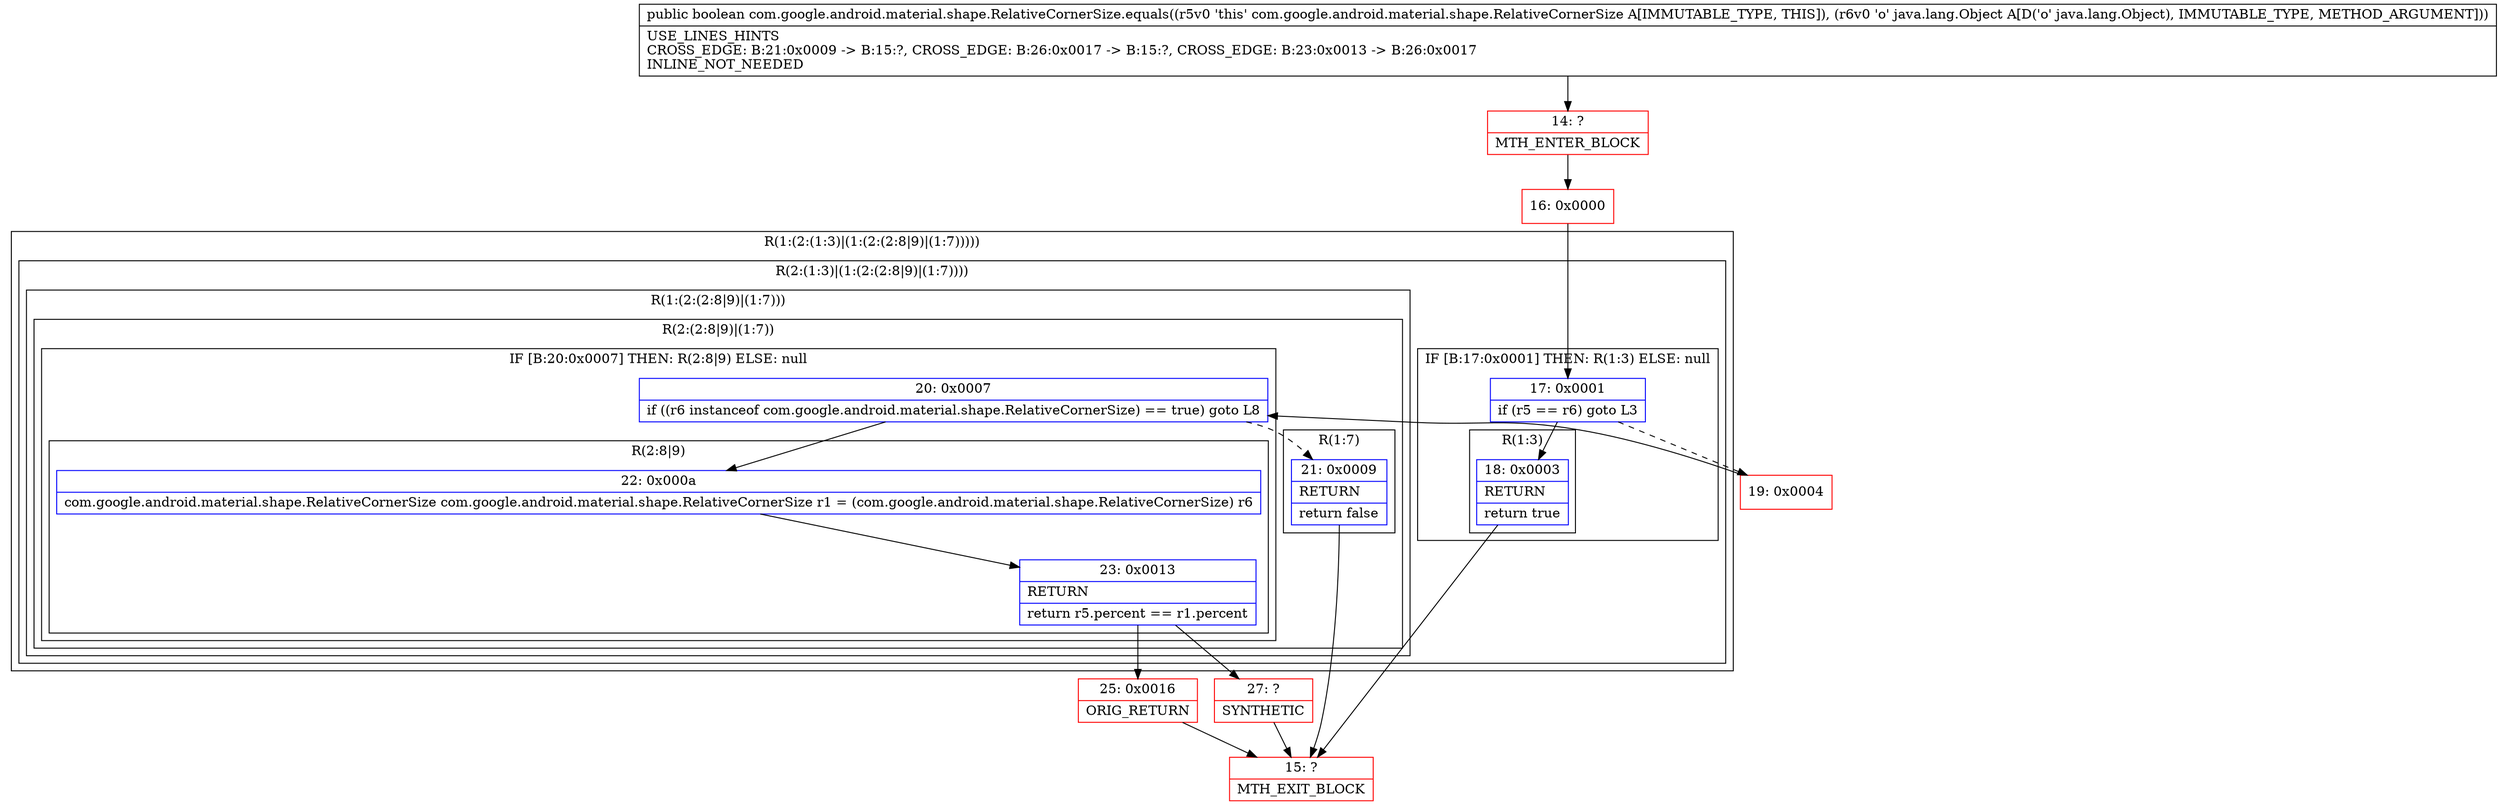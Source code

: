 digraph "CFG forcom.google.android.material.shape.RelativeCornerSize.equals(Ljava\/lang\/Object;)Z" {
subgraph cluster_Region_1733028853 {
label = "R(1:(2:(1:3)|(1:(2:(2:8|9)|(1:7)))))";
node [shape=record,color=blue];
subgraph cluster_Region_1987922202 {
label = "R(2:(1:3)|(1:(2:(2:8|9)|(1:7))))";
node [shape=record,color=blue];
subgraph cluster_IfRegion_42927206 {
label = "IF [B:17:0x0001] THEN: R(1:3) ELSE: null";
node [shape=record,color=blue];
Node_17 [shape=record,label="{17\:\ 0x0001|if (r5 == r6) goto L3\l}"];
subgraph cluster_Region_1799952908 {
label = "R(1:3)";
node [shape=record,color=blue];
Node_18 [shape=record,label="{18\:\ 0x0003|RETURN\l|return true\l}"];
}
}
subgraph cluster_Region_1399148755 {
label = "R(1:(2:(2:8|9)|(1:7)))";
node [shape=record,color=blue];
subgraph cluster_Region_1338828348 {
label = "R(2:(2:8|9)|(1:7))";
node [shape=record,color=blue];
subgraph cluster_IfRegion_890926999 {
label = "IF [B:20:0x0007] THEN: R(2:8|9) ELSE: null";
node [shape=record,color=blue];
Node_20 [shape=record,label="{20\:\ 0x0007|if ((r6 instanceof com.google.android.material.shape.RelativeCornerSize) == true) goto L8\l}"];
subgraph cluster_Region_1896687228 {
label = "R(2:8|9)";
node [shape=record,color=blue];
Node_22 [shape=record,label="{22\:\ 0x000a|com.google.android.material.shape.RelativeCornerSize com.google.android.material.shape.RelativeCornerSize r1 = (com.google.android.material.shape.RelativeCornerSize) r6\l}"];
Node_23 [shape=record,label="{23\:\ 0x0013|RETURN\l|return r5.percent == r1.percent\l}"];
}
}
subgraph cluster_Region_371233346 {
label = "R(1:7)";
node [shape=record,color=blue];
Node_21 [shape=record,label="{21\:\ 0x0009|RETURN\l|return false\l}"];
}
}
}
}
}
Node_14 [shape=record,color=red,label="{14\:\ ?|MTH_ENTER_BLOCK\l}"];
Node_16 [shape=record,color=red,label="{16\:\ 0x0000}"];
Node_15 [shape=record,color=red,label="{15\:\ ?|MTH_EXIT_BLOCK\l}"];
Node_19 [shape=record,color=red,label="{19\:\ 0x0004}"];
Node_25 [shape=record,color=red,label="{25\:\ 0x0016|ORIG_RETURN\l}"];
Node_27 [shape=record,color=red,label="{27\:\ ?|SYNTHETIC\l}"];
MethodNode[shape=record,label="{public boolean com.google.android.material.shape.RelativeCornerSize.equals((r5v0 'this' com.google.android.material.shape.RelativeCornerSize A[IMMUTABLE_TYPE, THIS]), (r6v0 'o' java.lang.Object A[D('o' java.lang.Object), IMMUTABLE_TYPE, METHOD_ARGUMENT]))  | USE_LINES_HINTS\lCROSS_EDGE: B:21:0x0009 \-\> B:15:?, CROSS_EDGE: B:26:0x0017 \-\> B:15:?, CROSS_EDGE: B:23:0x0013 \-\> B:26:0x0017\lINLINE_NOT_NEEDED\l}"];
MethodNode -> Node_14;Node_17 -> Node_18;
Node_17 -> Node_19[style=dashed];
Node_18 -> Node_15;
Node_20 -> Node_21[style=dashed];
Node_20 -> Node_22;
Node_22 -> Node_23;
Node_23 -> Node_25;
Node_23 -> Node_27;
Node_21 -> Node_15;
Node_14 -> Node_16;
Node_16 -> Node_17;
Node_19 -> Node_20;
Node_25 -> Node_15;
Node_27 -> Node_15;
}

